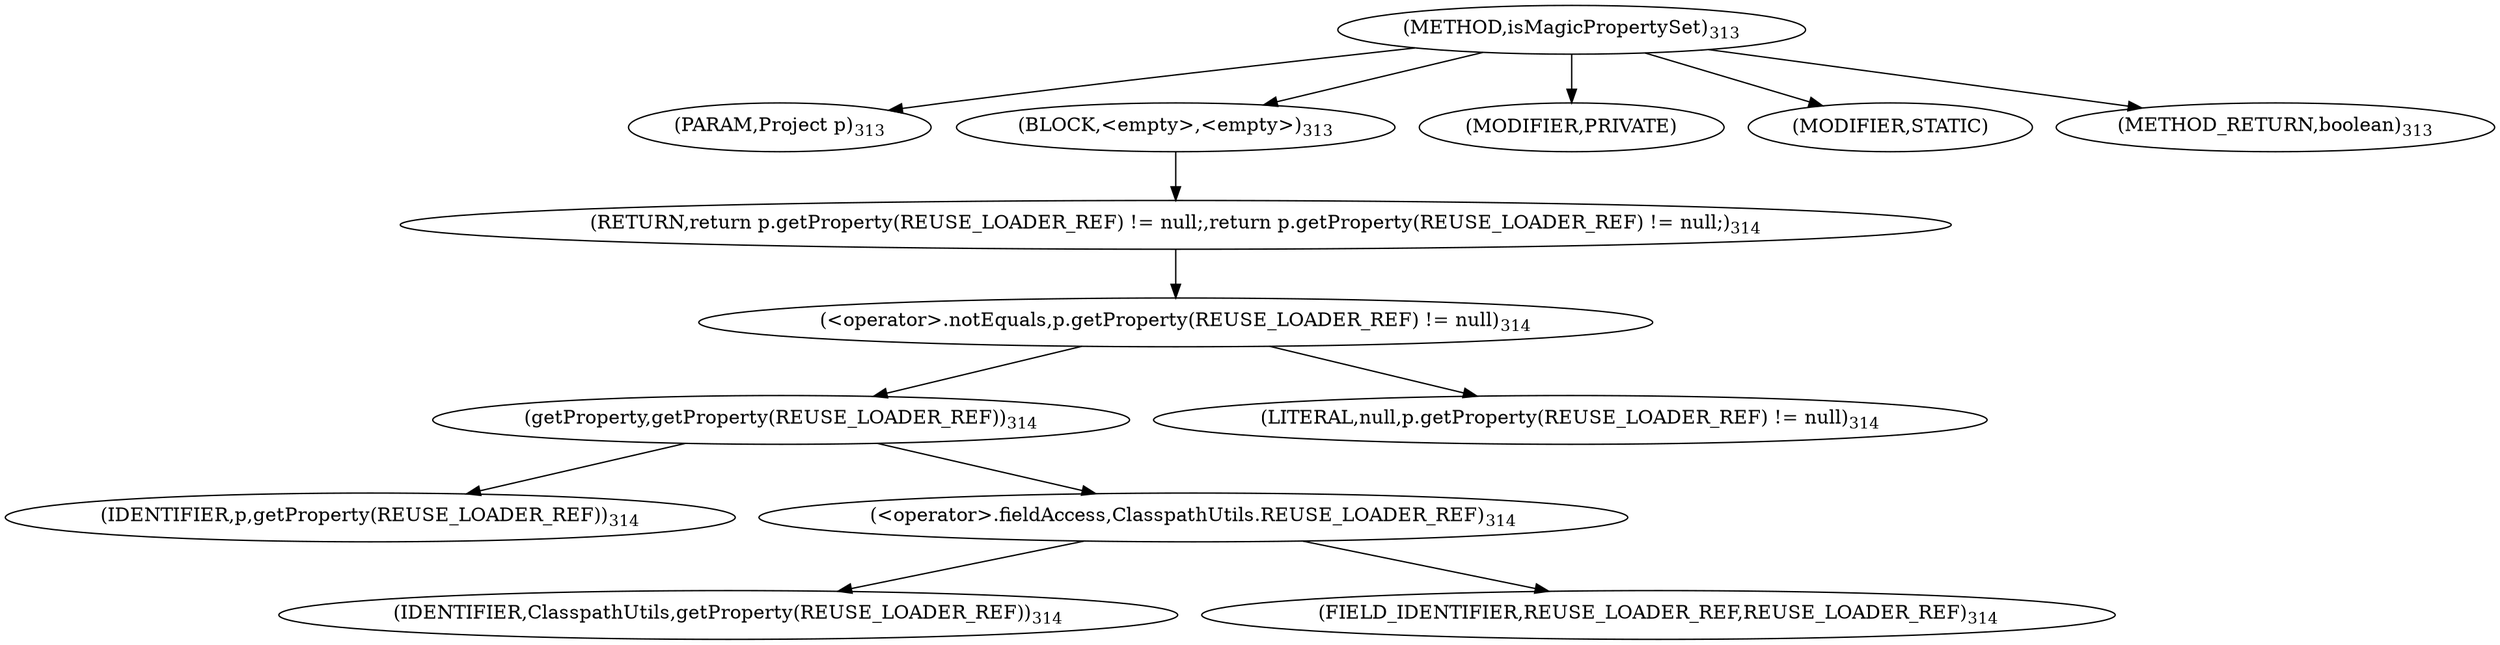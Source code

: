 digraph "isMagicPropertySet" {  
"383" [label = <(METHOD,isMagicPropertySet)<SUB>313</SUB>> ]
"384" [label = <(PARAM,Project p)<SUB>313</SUB>> ]
"385" [label = <(BLOCK,&lt;empty&gt;,&lt;empty&gt;)<SUB>313</SUB>> ]
"386" [label = <(RETURN,return p.getProperty(REUSE_LOADER_REF) != null;,return p.getProperty(REUSE_LOADER_REF) != null;)<SUB>314</SUB>> ]
"387" [label = <(&lt;operator&gt;.notEquals,p.getProperty(REUSE_LOADER_REF) != null)<SUB>314</SUB>> ]
"388" [label = <(getProperty,getProperty(REUSE_LOADER_REF))<SUB>314</SUB>> ]
"389" [label = <(IDENTIFIER,p,getProperty(REUSE_LOADER_REF))<SUB>314</SUB>> ]
"390" [label = <(&lt;operator&gt;.fieldAccess,ClasspathUtils.REUSE_LOADER_REF)<SUB>314</SUB>> ]
"391" [label = <(IDENTIFIER,ClasspathUtils,getProperty(REUSE_LOADER_REF))<SUB>314</SUB>> ]
"392" [label = <(FIELD_IDENTIFIER,REUSE_LOADER_REF,REUSE_LOADER_REF)<SUB>314</SUB>> ]
"393" [label = <(LITERAL,null,p.getProperty(REUSE_LOADER_REF) != null)<SUB>314</SUB>> ]
"394" [label = <(MODIFIER,PRIVATE)> ]
"395" [label = <(MODIFIER,STATIC)> ]
"396" [label = <(METHOD_RETURN,boolean)<SUB>313</SUB>> ]
  "383" -> "384" 
  "383" -> "385" 
  "383" -> "394" 
  "383" -> "395" 
  "383" -> "396" 
  "385" -> "386" 
  "386" -> "387" 
  "387" -> "388" 
  "387" -> "393" 
  "388" -> "389" 
  "388" -> "390" 
  "390" -> "391" 
  "390" -> "392" 
}
